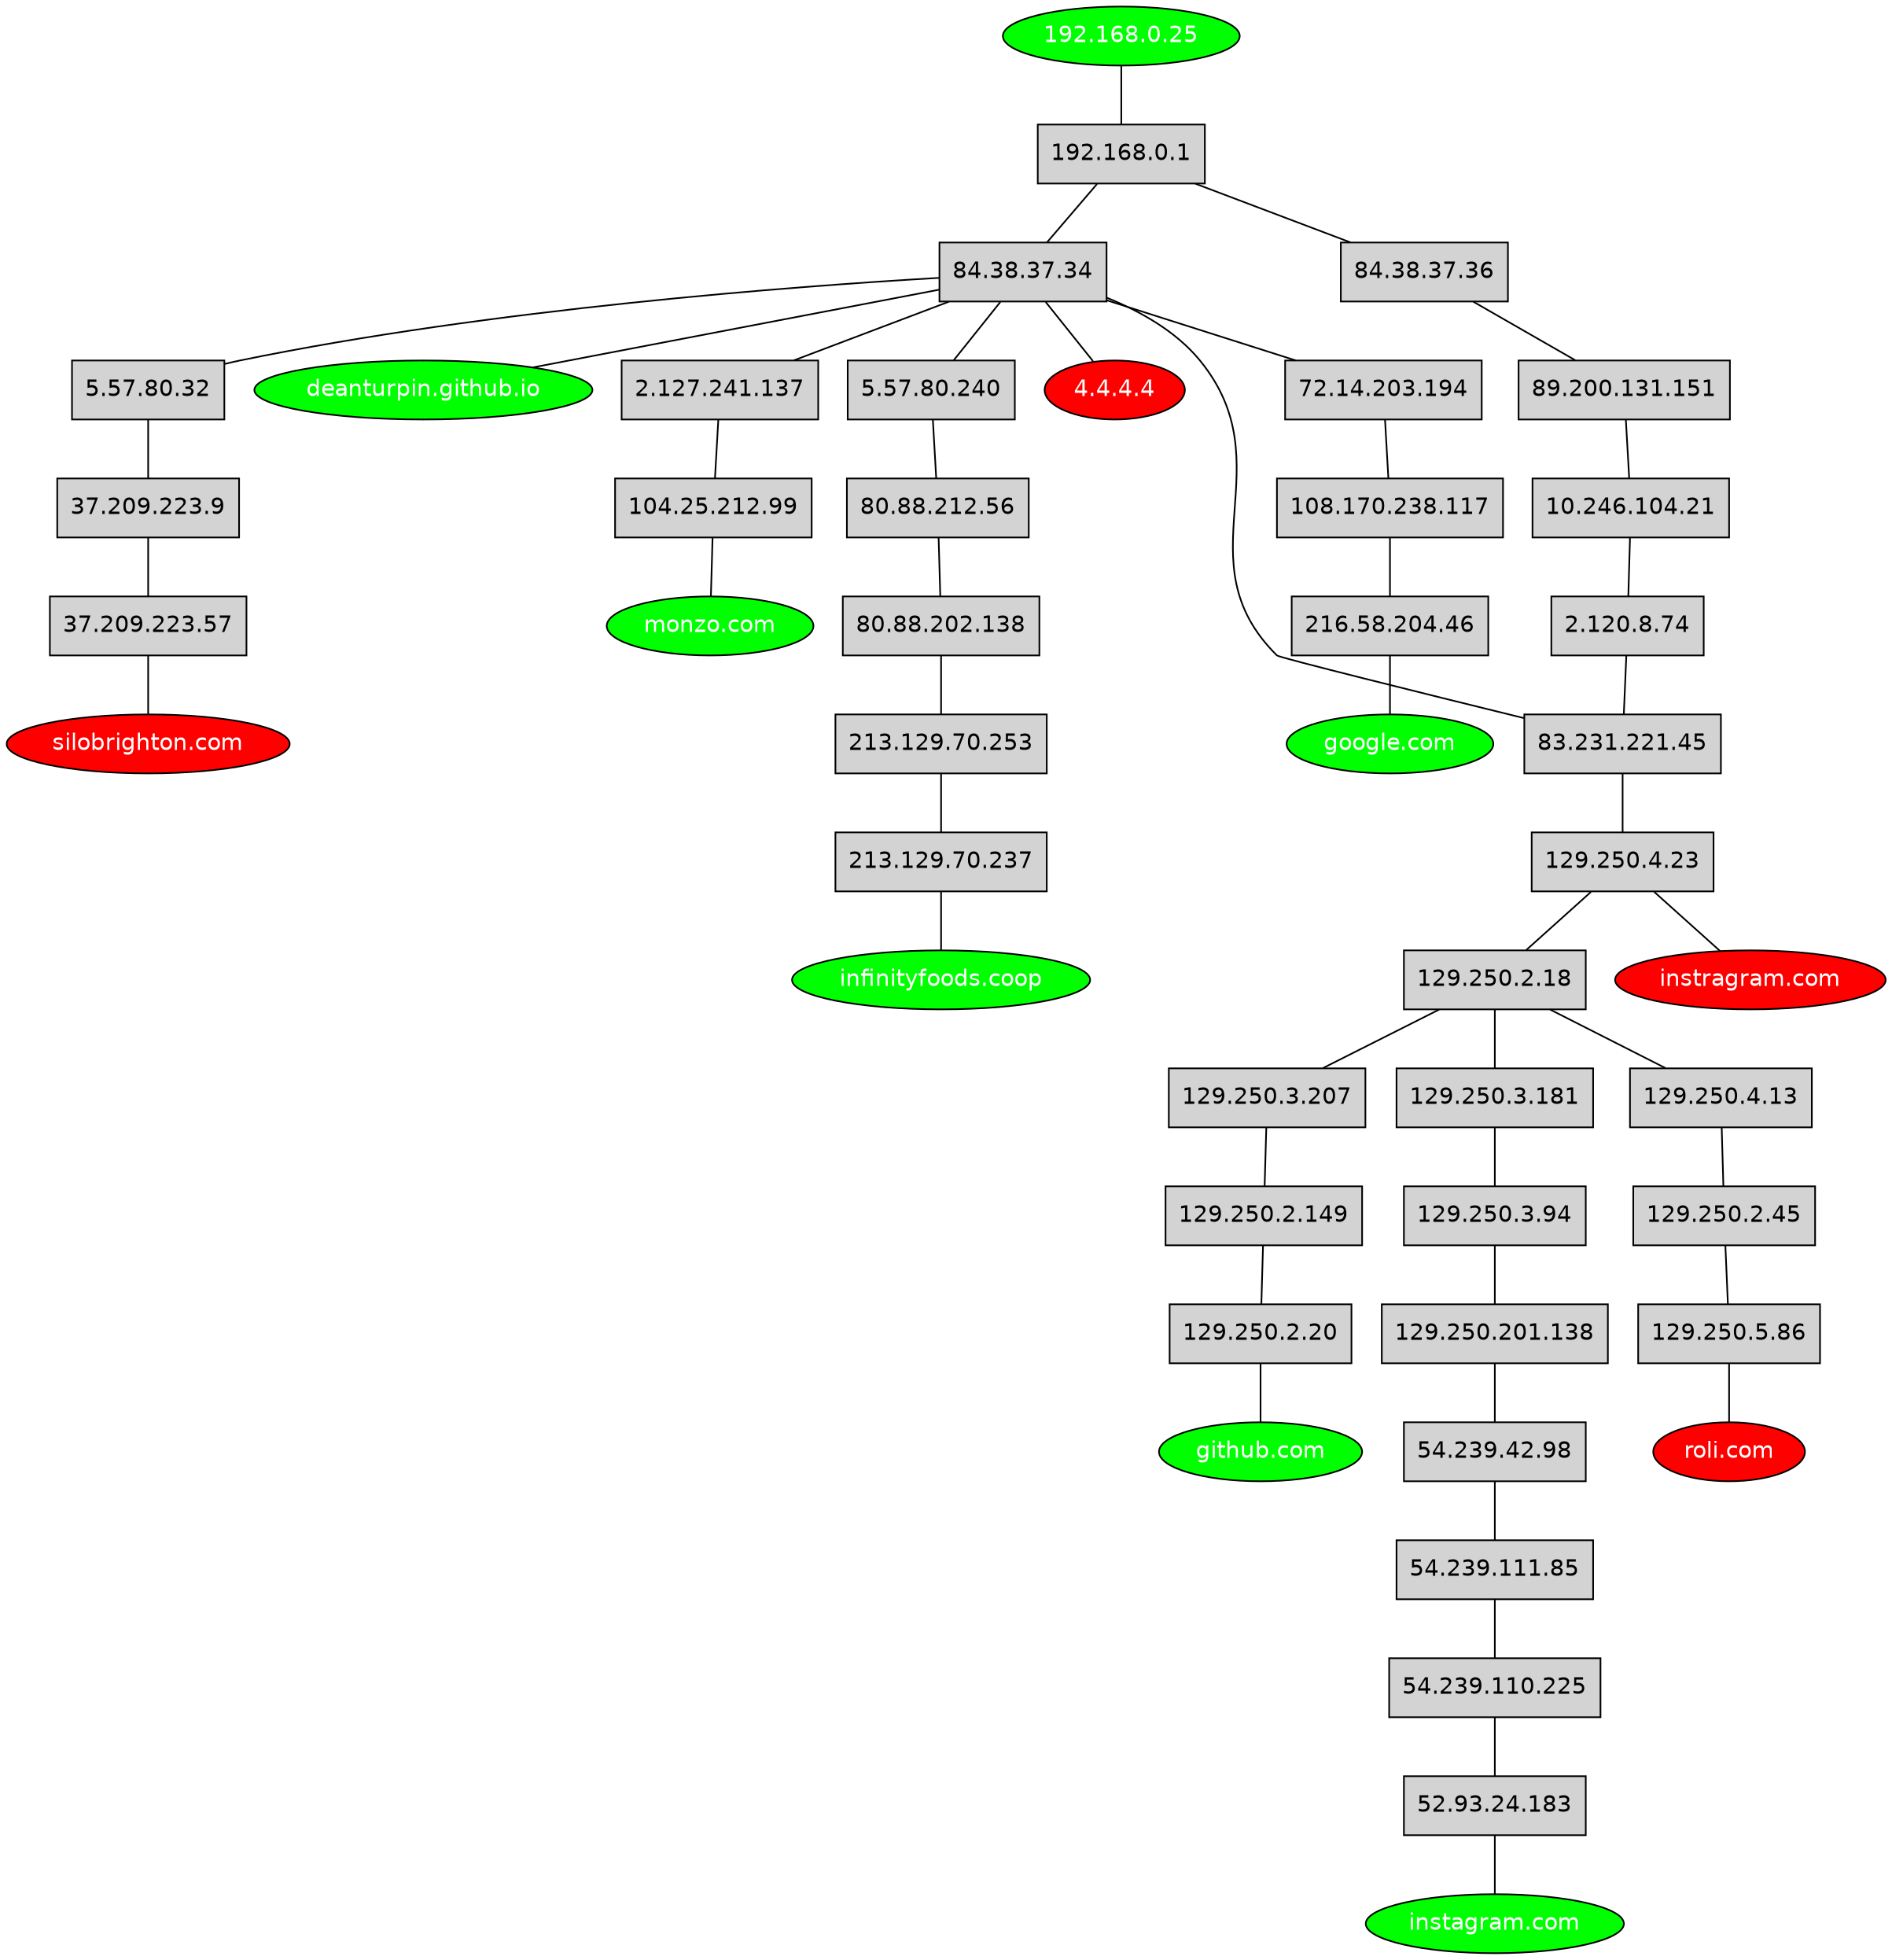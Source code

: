 strict graph {

  node [shape=rectangle style=filled fontname=helvetica]
  "soy yo" [label="192.168.0.25" fillcolor=green shape=oval fontcolor=white]

  "google.com" [fillcolor=green shape=oval fontcolor=white]
  "deanturpin.github.io" [fillcolor=green shape=oval fontcolor=white]
  "github.com" [fillcolor=green shape=oval fontcolor=white]
  "silobrighton.com" [fillcolor=red shape=oval fontcolor=white]
  "instagram.com" [fillcolor=green shape=oval fontcolor=white]
  "monzo.com" [fillcolor=green shape=oval fontcolor=white]
  "infinityfoods.coop" [fillcolor=green shape=oval fontcolor=white]
  "roli.com" [fillcolor=red shape=oval fontcolor=white]
  "4.4.4.4" [fillcolor=red shape=oval fontcolor=white]
  "instragram.com" [fillcolor=red shape=oval fontcolor=white]
  "soy yo"--"192.168.0.1"--"84.38.37.34"--"72.14.203.194"--"108.170.238.117"--"216.58.204.46"--"google.com"
  "soy yo"--"192.168.0.1"--"84.38.37.34"--"deanturpin.github.io"
  "soy yo"--"192.168.0.1"--"84.38.37.34"--"83.231.221.45"--"129.250.4.23"--"129.250.2.18"--"129.250.3.207"--"129.250.2.149"--"129.250.2.20"--"github.com"
  "soy yo"--"192.168.0.1"--"84.38.37.34"--"5.57.80.32"--"37.209.223.9"--"37.209.223.57"--"silobrighton.com"
  "soy yo"--"192.168.0.1"--"84.38.37.34"--"83.231.221.45"--"129.250.4.23"--"129.250.2.18"--"129.250.3.181"--"129.250.3.94"--"129.250.201.138"--"54.239.42.98"--"54.239.111.85"--"54.239.110.225"--"52.93.24.183"--"instagram.com"
  "soy yo"--"192.168.0.1"--"84.38.37.34"--"2.127.241.137"--"104.25.212.99"--"monzo.com"
  "soy yo"--"192.168.0.1"--"84.38.37.34"--"5.57.80.240"--"80.88.212.56"--"80.88.202.138"--"213.129.70.253"--"213.129.70.237"--"infinityfoods.coop"
  "soy yo"--"192.168.0.1"--"84.38.37.34"--"83.231.221.45"--"129.250.4.23"--"129.250.2.18"--"129.250.4.13"--"129.250.2.45"--"129.250.5.86"--"roli.com"
  "soy yo"--"192.168.0.1"--"84.38.37.34"--"4.4.4.4"
  "soy yo"--"192.168.0.1"--"84.38.37.36"--"89.200.131.151"--"10.246.104.21"--"2.120.8.74"--"83.231.221.45"--"129.250.4.23"--"instragram.com"
}
